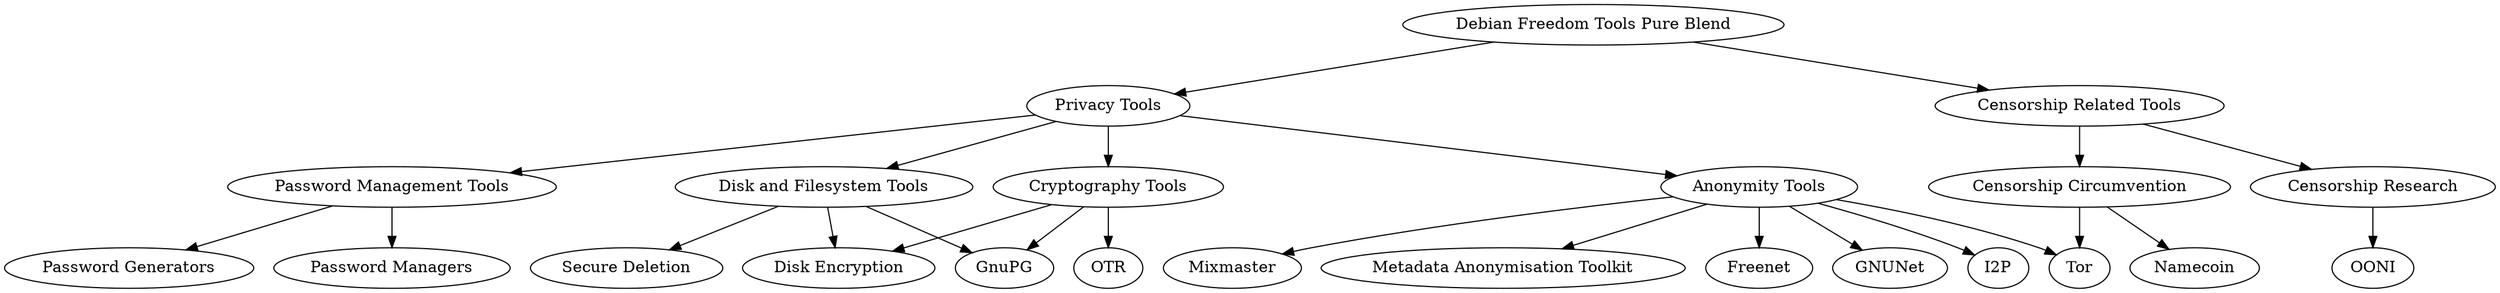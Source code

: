 
digraph taxonomy {

	freedom [label="Debian Freedom Tools Pure Blend"];

	privacy [label="Privacy Tools"];
	censorship [label="Censorship Related Tools"];

	freedom->censorship;
	freedom->privacy;

	anonymity [label="Anonymity Tools"];
	cryptography [label="Cryptography Tools"];
	password [label="Password Management Tools"];
	file [label="Disk and Filesystem Tools"];

	privacy->anonymity;
	privacy->cryptography;
	privacy->password;
	privacy->file;

	pwgen [label="Password Generators"];
	pwman [label="Password Managers"];

	password->pwgen;
	password->pwman;

	secure_delete [label="Secure Deletion"];
	disk_encryption [label="Disk Encryption"];

	file->secure_delete;
	file->disk_encryption;
	file->gnupg;

	tor [label="Tor"];
	gnunet [label="GNUNet"];
	i2p [label="I2P"];
	mixmaster [label="Mixmaster"];
	mat [label="Metadata Anonymisation Toolkit"];
	freenet [label="Freenet"]

	anonymity->tor;
	anonymity->gnunet;
	anonymity->i2p;
	anonymity->mixmaster;
	anonymity->mat;
	anonymity->freenet;

	gnupg [label="GnuPG"];
	otr [label="OTR"];

	cryptography->gnupg;
	cryptography->otr;
	cryptography->disk_encryption;

	circumvention [label="Censorship Circumvention"];
	censorship_research [label="Censorship Research"];

	censorship->circumvention;
	censorship->censorship_research;

	ooni [label="OONI"];

	censorship_research->ooni;

	namecoin [label="Namecoin"]

	circumvention->tor;
	circumvention->namecoin;

}

